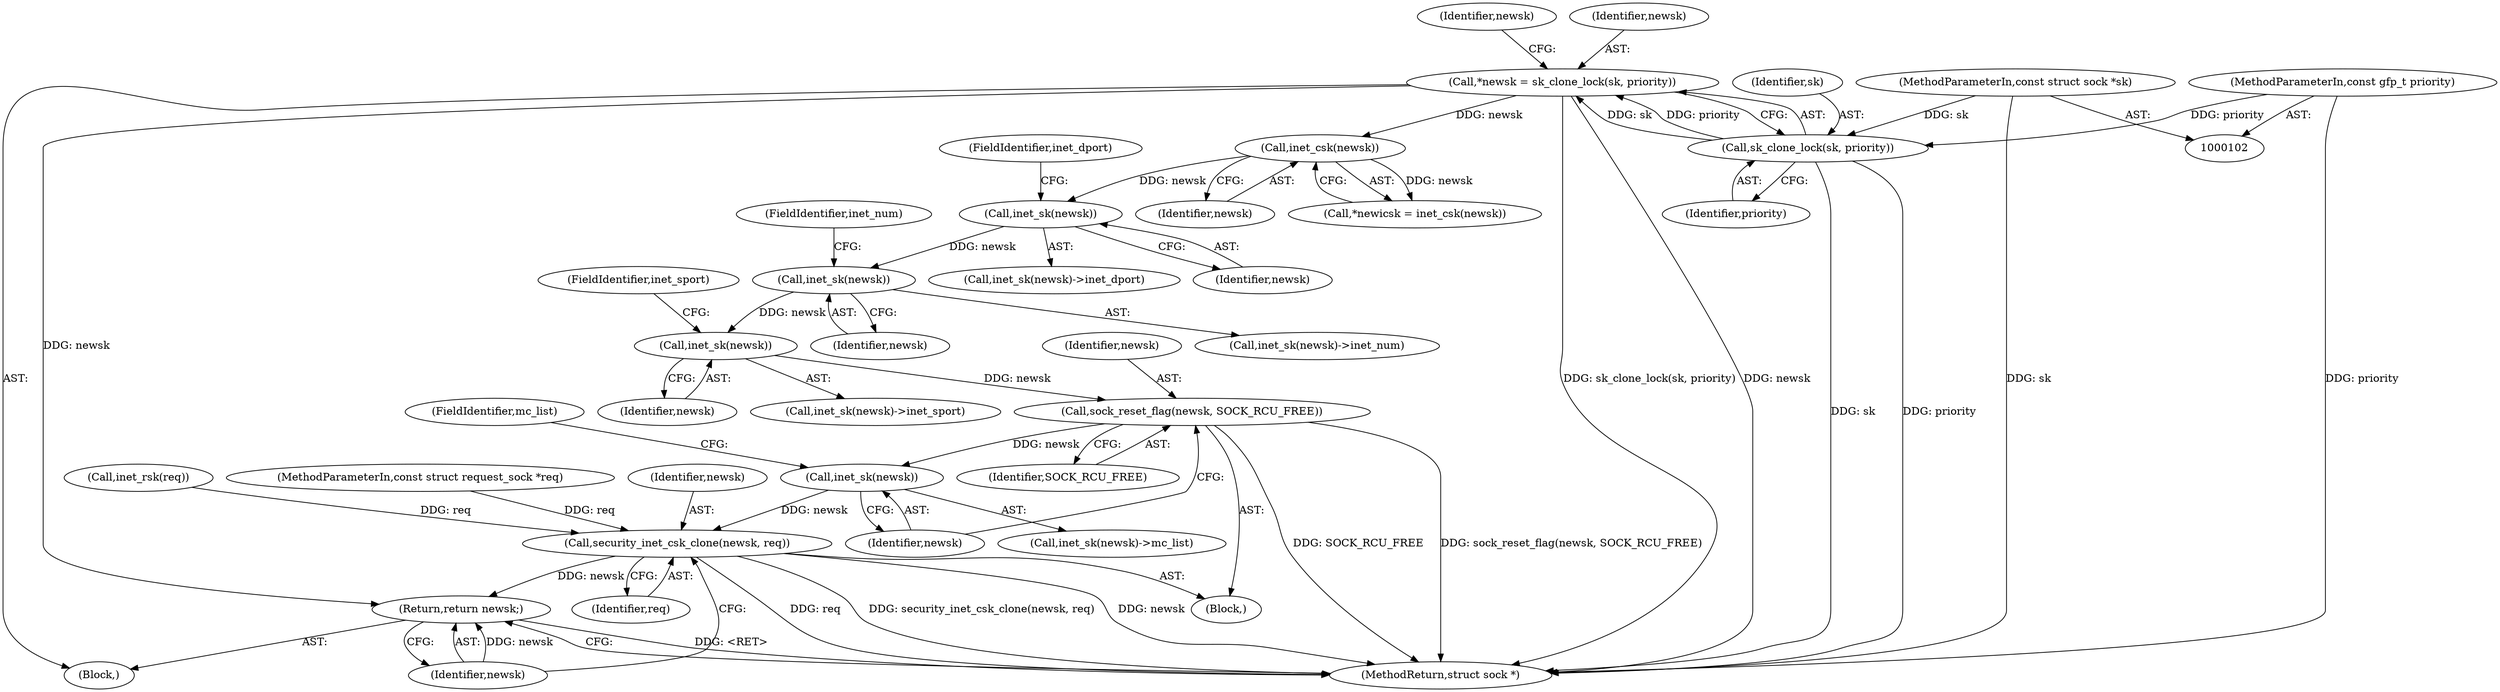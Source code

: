 digraph "0_linux_657831ffc38e30092a2d5f03d385d710eb88b09a@pointer" {
"1000142" [label="(Call,inet_sk(newsk))"];
"1000133" [label="(Call,inet_sk(newsk))"];
"1000119" [label="(Call,inet_csk(newsk))"];
"1000108" [label="(Call,*newsk = sk_clone_lock(sk, priority))"];
"1000110" [label="(Call,sk_clone_lock(sk, priority))"];
"1000103" [label="(MethodParameterIn,const struct sock *sk)"];
"1000105" [label="(MethodParameterIn,const gfp_t priority)"];
"1000151" [label="(Call,inet_sk(newsk))"];
"1000164" [label="(Call,sock_reset_flag(newsk, SOCK_RCU_FREE))"];
"1000169" [label="(Call,inet_sk(newsk))"];
"1000217" [label="(Call,security_inet_csk_clone(newsk, req))"];
"1000220" [label="(Return,return newsk;)"];
"1000104" [label="(MethodParameterIn,const struct request_sock *req)"];
"1000153" [label="(FieldIdentifier,inet_sport)"];
"1000110" [label="(Call,sk_clone_lock(sk, priority))"];
"1000151" [label="(Call,inet_sk(newsk))"];
"1000114" [label="(Identifier,newsk)"];
"1000132" [label="(Call,inet_sk(newsk)->inet_dport)"];
"1000106" [label="(Block,)"];
"1000112" [label="(Identifier,priority)"];
"1000103" [label="(MethodParameterIn,const struct sock *sk)"];
"1000105" [label="(MethodParameterIn,const gfp_t priority)"];
"1000164" [label="(Call,sock_reset_flag(newsk, SOCK_RCU_FREE))"];
"1000115" [label="(Block,)"];
"1000168" [label="(Call,inet_sk(newsk)->mc_list)"];
"1000218" [label="(Identifier,newsk)"];
"1000221" [label="(Identifier,newsk)"];
"1000171" [label="(FieldIdentifier,mc_list)"];
"1000169" [label="(Call,inet_sk(newsk))"];
"1000219" [label="(Identifier,req)"];
"1000220" [label="(Return,return newsk;)"];
"1000135" [label="(FieldIdentifier,inet_dport)"];
"1000150" [label="(Call,inet_sk(newsk)->inet_sport)"];
"1000111" [label="(Identifier,sk)"];
"1000133" [label="(Call,inet_sk(newsk))"];
"1000119" [label="(Call,inet_csk(newsk))"];
"1000144" [label="(FieldIdentifier,inet_num)"];
"1000120" [label="(Identifier,newsk)"];
"1000142" [label="(Call,inet_sk(newsk))"];
"1000117" [label="(Call,*newicsk = inet_csk(newsk))"];
"1000217" [label="(Call,security_inet_csk_clone(newsk, req))"];
"1000109" [label="(Identifier,newsk)"];
"1000108" [label="(Call,*newsk = sk_clone_lock(sk, priority))"];
"1000141" [label="(Call,inet_sk(newsk)->inet_num)"];
"1000152" [label="(Identifier,newsk)"];
"1000166" [label="(Identifier,SOCK_RCU_FREE)"];
"1000165" [label="(Identifier,newsk)"];
"1000143" [label="(Identifier,newsk)"];
"1000189" [label="(Call,inet_rsk(req))"];
"1000170" [label="(Identifier,newsk)"];
"1000222" [label="(MethodReturn,struct sock *)"];
"1000134" [label="(Identifier,newsk)"];
"1000142" -> "1000141"  [label="AST: "];
"1000142" -> "1000143"  [label="CFG: "];
"1000143" -> "1000142"  [label="AST: "];
"1000144" -> "1000142"  [label="CFG: "];
"1000133" -> "1000142"  [label="DDG: newsk"];
"1000142" -> "1000151"  [label="DDG: newsk"];
"1000133" -> "1000132"  [label="AST: "];
"1000133" -> "1000134"  [label="CFG: "];
"1000134" -> "1000133"  [label="AST: "];
"1000135" -> "1000133"  [label="CFG: "];
"1000119" -> "1000133"  [label="DDG: newsk"];
"1000119" -> "1000117"  [label="AST: "];
"1000119" -> "1000120"  [label="CFG: "];
"1000120" -> "1000119"  [label="AST: "];
"1000117" -> "1000119"  [label="CFG: "];
"1000119" -> "1000117"  [label="DDG: newsk"];
"1000108" -> "1000119"  [label="DDG: newsk"];
"1000108" -> "1000106"  [label="AST: "];
"1000108" -> "1000110"  [label="CFG: "];
"1000109" -> "1000108"  [label="AST: "];
"1000110" -> "1000108"  [label="AST: "];
"1000114" -> "1000108"  [label="CFG: "];
"1000108" -> "1000222"  [label="DDG: sk_clone_lock(sk, priority)"];
"1000108" -> "1000222"  [label="DDG: newsk"];
"1000110" -> "1000108"  [label="DDG: sk"];
"1000110" -> "1000108"  [label="DDG: priority"];
"1000108" -> "1000220"  [label="DDG: newsk"];
"1000110" -> "1000112"  [label="CFG: "];
"1000111" -> "1000110"  [label="AST: "];
"1000112" -> "1000110"  [label="AST: "];
"1000110" -> "1000222"  [label="DDG: priority"];
"1000110" -> "1000222"  [label="DDG: sk"];
"1000103" -> "1000110"  [label="DDG: sk"];
"1000105" -> "1000110"  [label="DDG: priority"];
"1000103" -> "1000102"  [label="AST: "];
"1000103" -> "1000222"  [label="DDG: sk"];
"1000105" -> "1000102"  [label="AST: "];
"1000105" -> "1000222"  [label="DDG: priority"];
"1000151" -> "1000150"  [label="AST: "];
"1000151" -> "1000152"  [label="CFG: "];
"1000152" -> "1000151"  [label="AST: "];
"1000153" -> "1000151"  [label="CFG: "];
"1000151" -> "1000164"  [label="DDG: newsk"];
"1000164" -> "1000115"  [label="AST: "];
"1000164" -> "1000166"  [label="CFG: "];
"1000165" -> "1000164"  [label="AST: "];
"1000166" -> "1000164"  [label="AST: "];
"1000170" -> "1000164"  [label="CFG: "];
"1000164" -> "1000222"  [label="DDG: sock_reset_flag(newsk, SOCK_RCU_FREE)"];
"1000164" -> "1000222"  [label="DDG: SOCK_RCU_FREE"];
"1000164" -> "1000169"  [label="DDG: newsk"];
"1000169" -> "1000168"  [label="AST: "];
"1000169" -> "1000170"  [label="CFG: "];
"1000170" -> "1000169"  [label="AST: "];
"1000171" -> "1000169"  [label="CFG: "];
"1000169" -> "1000217"  [label="DDG: newsk"];
"1000217" -> "1000115"  [label="AST: "];
"1000217" -> "1000219"  [label="CFG: "];
"1000218" -> "1000217"  [label="AST: "];
"1000219" -> "1000217"  [label="AST: "];
"1000221" -> "1000217"  [label="CFG: "];
"1000217" -> "1000222"  [label="DDG: req"];
"1000217" -> "1000222"  [label="DDG: security_inet_csk_clone(newsk, req)"];
"1000217" -> "1000222"  [label="DDG: newsk"];
"1000189" -> "1000217"  [label="DDG: req"];
"1000104" -> "1000217"  [label="DDG: req"];
"1000217" -> "1000220"  [label="DDG: newsk"];
"1000220" -> "1000106"  [label="AST: "];
"1000220" -> "1000221"  [label="CFG: "];
"1000221" -> "1000220"  [label="AST: "];
"1000222" -> "1000220"  [label="CFG: "];
"1000220" -> "1000222"  [label="DDG: <RET>"];
"1000221" -> "1000220"  [label="DDG: newsk"];
}
